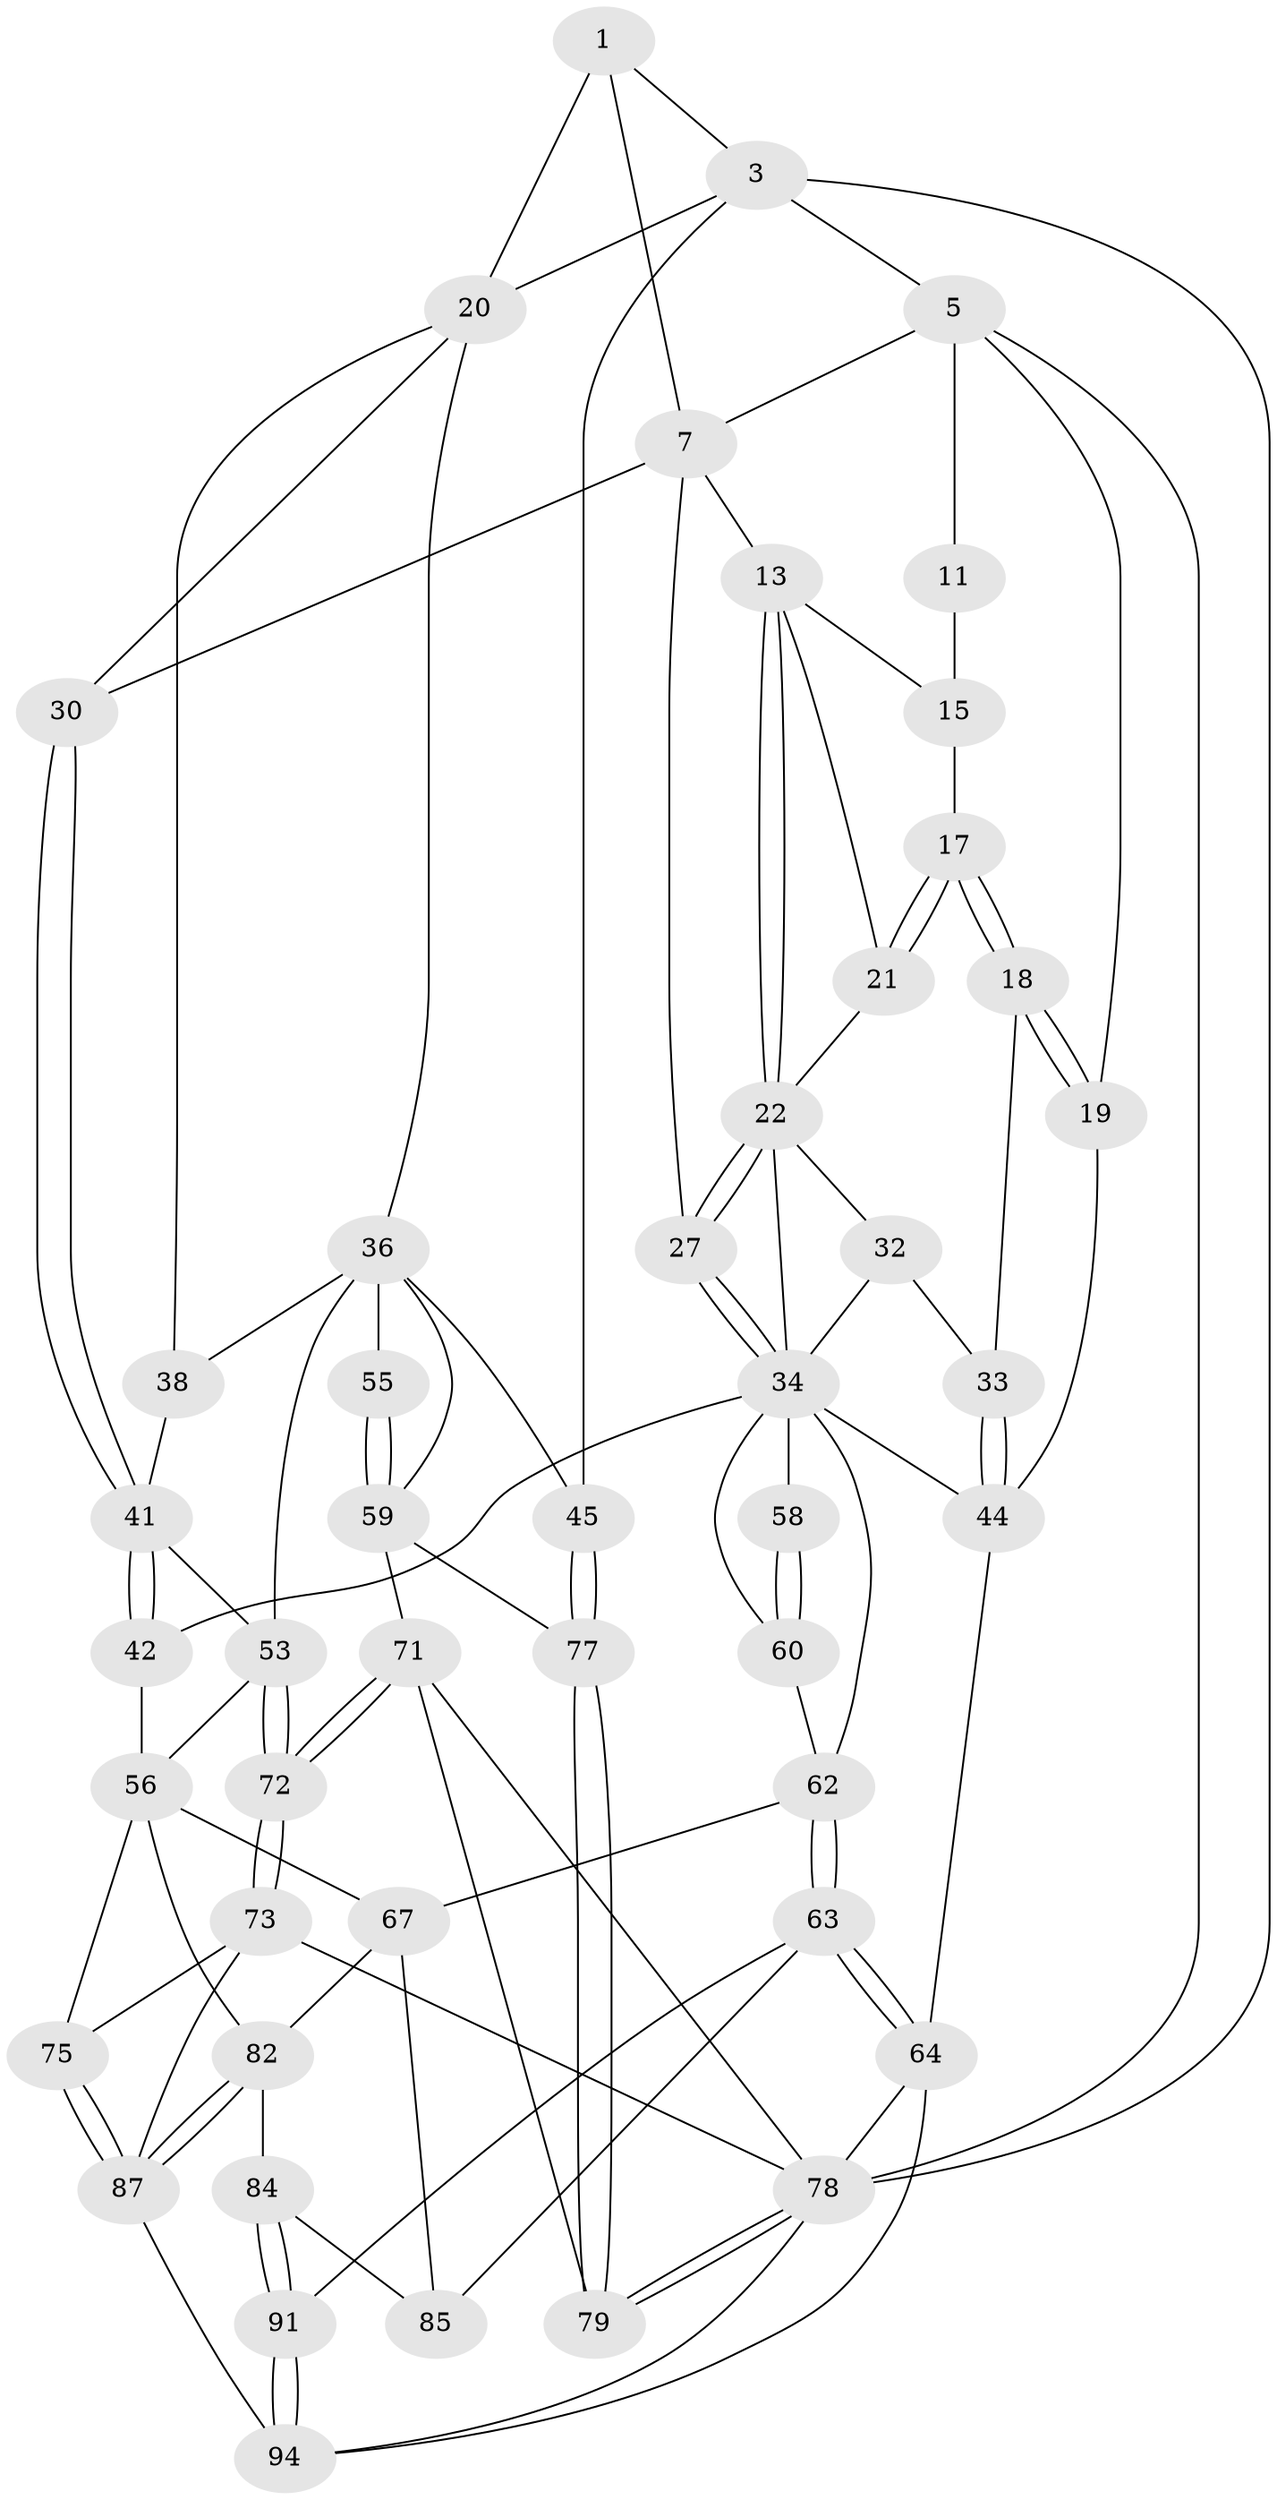 // original degree distribution, {3: 0.031578947368421054, 4: 0.23157894736842105, 5: 0.5157894736842106, 6: 0.22105263157894736}
// Generated by graph-tools (version 1.1) at 2025/16/03/09/25 04:16:57]
// undirected, 47 vertices, 111 edges
graph export_dot {
graph [start="1"]
  node [color=gray90,style=filled];
  1 [pos="+0.7260609360396034+0",super="+2+6"];
  3 [pos="+1+0.18911141388386035",super="+4"];
  5 [pos="+0.7045722133760988+0",super="+9+10"];
  7 [pos="+0.48690947935061313+0.16429648558218332",super="+8+26"];
  11 [pos="+0+0",super="+12"];
  13 [pos="+0.3226761816825776+0.17440374524043722",super="+14"];
  15 [pos="+0.19048295398587645+0.09172519949060412",super="+16"];
  17 [pos="+0+0.12212467589372991"];
  18 [pos="+0+0.12110983211576291",super="+31"];
  19 [pos="+0+0.10272454992415747"];
  20 [pos="+0.6955285775275376+0.23468064189782253",super="+28"];
  21 [pos="+0.1504429534583714+0.18962031916695773",super="+25"];
  22 [pos="+0.30073833259903415+0.26185072544380883",super="+23"];
  27 [pos="+0.4008413835014696+0.2912156803964715"];
  30 [pos="+0.48311096631987344+0.35325047974492596"];
  32 [pos="+0.13824237884755788+0.3561096820327472"];
  33 [pos="+0.10656291007267732+0.3616890795529934"];
  34 [pos="+0.3160446487360168+0.36680446294860214",super="+39"];
  36 [pos="+0.819241322512106+0.40971002609811896",super="+37+46"];
  38 [pos="+0.6475446635763116+0.430581142231112"];
  41 [pos="+0.4754073134796816+0.42691914313236246",super="+47"];
  42 [pos="+0.33997942194480135+0.527482897932683"];
  44 [pos="+0+0.47803802304892073",super="+50"];
  45 [pos="+1+0.5011411600158859"];
  53 [pos="+0.7152433660442787+0.5911596143124987",super="+54"];
  55 [pos="+0.9501578839450235+0.5898597161746438"];
  56 [pos="+0.5367530183454693+0.7012866570753756",super="+76+57"];
  58 [pos="+0.15503080317641474+0.5908515995808593"];
  59 [pos="+0.8929877248405145+0.6663722098327161",super="+70"];
  60 [pos="+0.1522238882804577+0.6163841749934555"];
  62 [pos="+0.06924233070612193+0.7948285456851111",super="+69"];
  63 [pos="+0.027794989747771424+0.8295734075304774",super="+86"];
  64 [pos="+0.02165090544956249+0.8301371388881679",super="+65"];
  67 [pos="+0.25953507518087443+0.7330875566667463",super="+68"];
  71 [pos="+0.8143894827239211+0.8029442079426129",super="+88"];
  72 [pos="+0.7979620073772581+0.8047810296637586"];
  73 [pos="+0.7481664191487314+0.8332076981430729",super="+74+90"];
  75 [pos="+0.5596559882722446+0.7443947158945208"];
  77 [pos="+1+0.761975550161468"];
  78 [pos="+1+1",super="+89+81"];
  79 [pos="+1+0.9379190823956025"];
  82 [pos="+0.36613445549367585+0.8722392713147361",super="+83"];
  84 [pos="+0.2552208132580818+0.8973480551684717"];
  85 [pos="+0.2369318051743587+0.8904832054805016"];
  87 [pos="+0.42825486482206016+0.9661044633498612",super="+92"];
  91 [pos="+0.22810623121605864+1"];
  94 [pos="+0.2361788825320135+1",super="+95"];
  1 -- 3;
  1 -- 20 [weight=2];
  1 -- 7;
  3 -- 5;
  3 -- 45;
  3 -- 78;
  3 -- 20;
  5 -- 11;
  5 -- 19;
  5 -- 7;
  5 -- 78;
  7 -- 13;
  7 -- 27;
  7 -- 30;
  11 -- 15 [weight=2];
  13 -- 22;
  13 -- 22;
  13 -- 21;
  13 -- 15;
  15 -- 17;
  17 -- 18;
  17 -- 18;
  17 -- 21;
  17 -- 21;
  18 -- 19;
  18 -- 19;
  18 -- 33;
  19 -- 44;
  20 -- 36;
  20 -- 38;
  20 -- 30;
  21 -- 22;
  22 -- 27;
  22 -- 27;
  22 -- 32;
  22 -- 34;
  27 -- 34;
  27 -- 34;
  30 -- 41;
  30 -- 41;
  32 -- 33;
  32 -- 34;
  33 -- 44;
  33 -- 44;
  34 -- 58 [weight=2];
  34 -- 62;
  34 -- 42;
  34 -- 44;
  34 -- 60;
  36 -- 53;
  36 -- 38;
  36 -- 55 [weight=2];
  36 -- 59;
  36 -- 45;
  38 -- 41;
  41 -- 42;
  41 -- 42;
  41 -- 53;
  42 -- 56;
  44 -- 64;
  45 -- 77;
  45 -- 77;
  53 -- 72;
  53 -- 72;
  53 -- 56;
  55 -- 59;
  55 -- 59;
  56 -- 75;
  56 -- 67;
  56 -- 82;
  58 -- 60;
  58 -- 60;
  59 -- 77;
  59 -- 71;
  60 -- 62;
  62 -- 63;
  62 -- 63;
  62 -- 67;
  63 -- 64;
  63 -- 64;
  63 -- 91;
  63 -- 85;
  64 -- 94;
  64 -- 78;
  67 -- 82;
  67 -- 85;
  71 -- 72;
  71 -- 72;
  71 -- 78;
  71 -- 79;
  72 -- 73;
  72 -- 73;
  73 -- 75;
  73 -- 78;
  73 -- 87 [weight=2];
  75 -- 87;
  75 -- 87;
  77 -- 79;
  77 -- 79;
  78 -- 79;
  78 -- 79;
  78 -- 94;
  82 -- 87;
  82 -- 87;
  82 -- 84;
  84 -- 85;
  84 -- 91;
  84 -- 91;
  87 -- 94;
  91 -- 94;
  91 -- 94;
}
